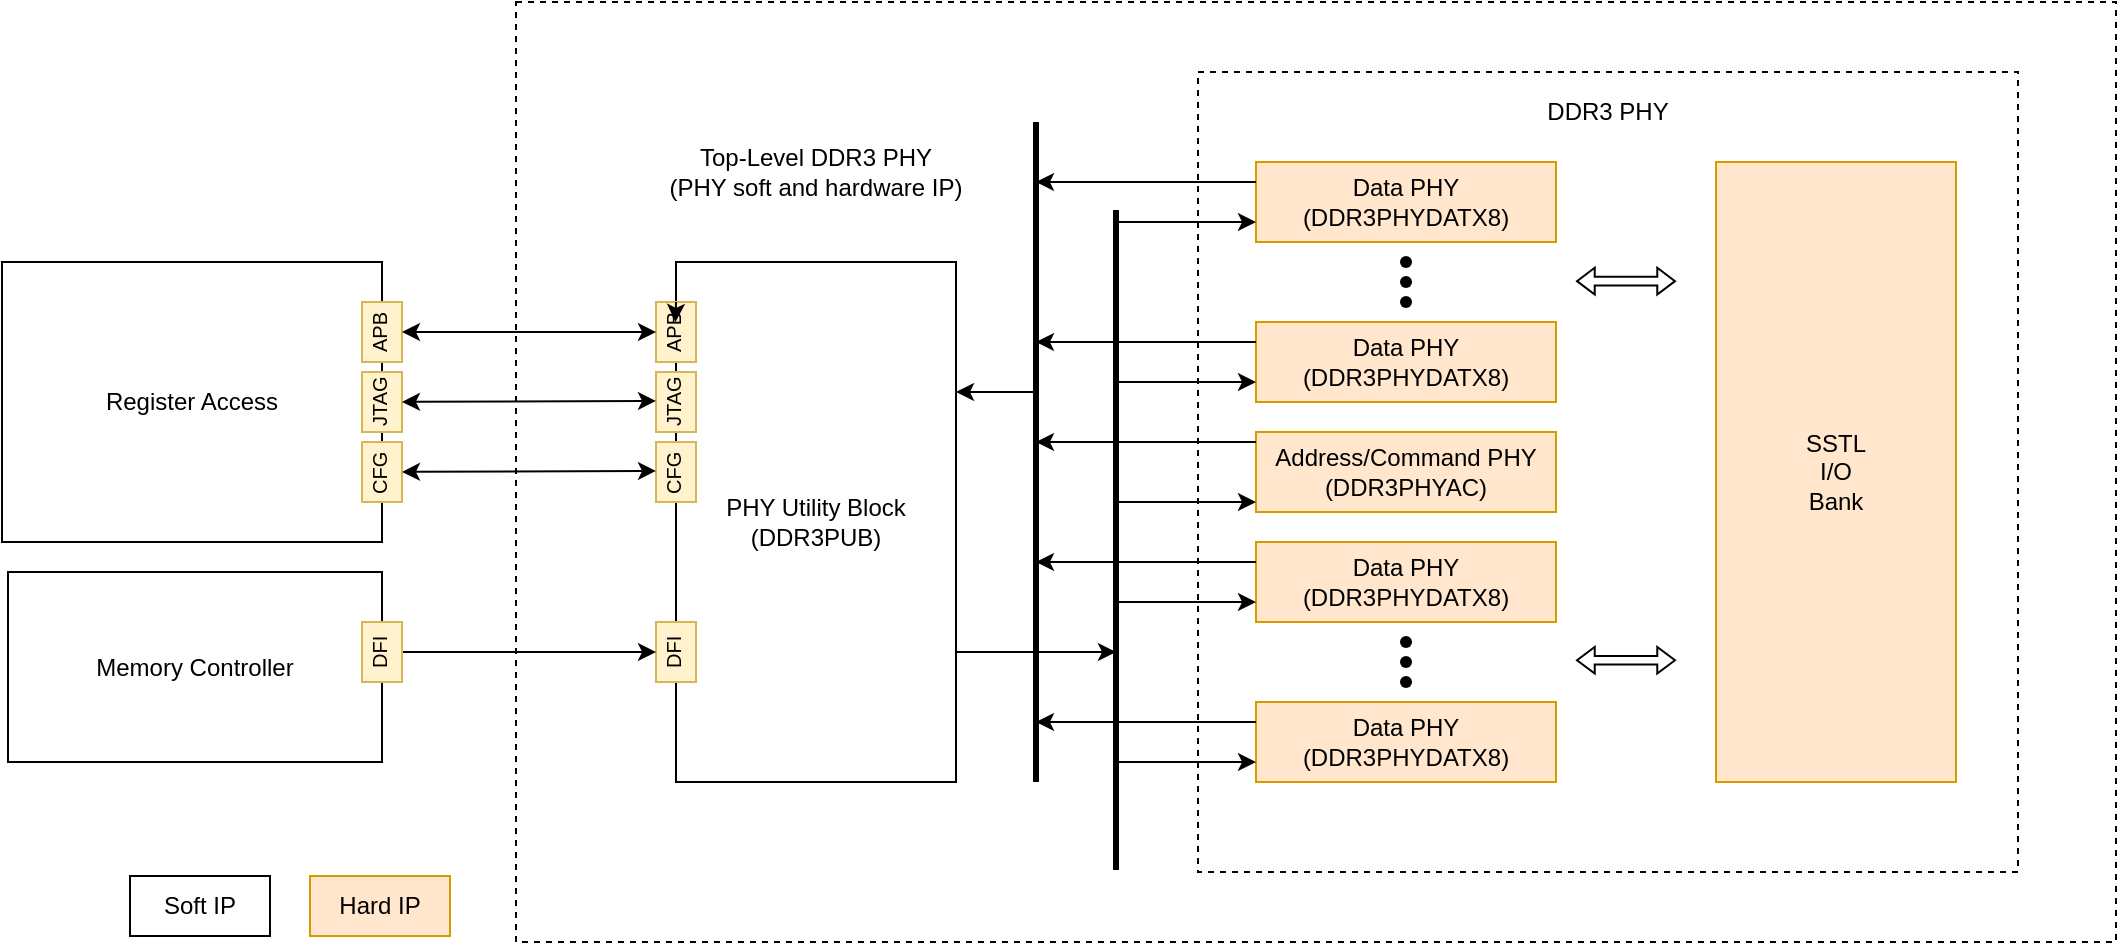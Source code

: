 <mxfile version="24.3.1" type="github" pages="2">
  <diagram name="DDR3 PHY" id="UruX_jtSdORVsxLQnjOW">
    <mxGraphModel dx="1995" dy="600" grid="1" gridSize="10" guides="1" tooltips="1" connect="1" arrows="1" fold="1" page="1" pageScale="1" pageWidth="827" pageHeight="1169" math="0" shadow="0">
      <root>
        <mxCell id="0" />
        <mxCell id="1" parent="0" />
        <mxCell id="sAQjgRgPTUwADLjQuwZJ-1" value="&lt;div style=&quot;margin-top: 0px; margin-bottom: 300px; margin-right: 500px;&quot; align=&quot;center&quot;&gt;Top-Level DDR3 PHY&lt;br&gt;(PHY soft and hardware IP)&lt;/div&gt;" style="rounded=0;whiteSpace=wrap;html=1;metaEdit=0;align=center;dashed=1;" vertex="1" parent="1">
          <mxGeometry x="130" y="80" width="800" height="470" as="geometry" />
        </mxCell>
        <mxCell id="sAQjgRgPTUwADLjQuwZJ-24" value="&lt;div style=&quot;padding-bottom: 360px;&quot; align=&quot;center&quot;&gt;DDR3 PHY&lt;/div&gt;" style="rounded=0;whiteSpace=wrap;html=1;align=center;dashed=1;" vertex="1" parent="1">
          <mxGeometry x="471" y="115" width="410" height="400" as="geometry" />
        </mxCell>
        <mxCell id="sAQjgRgPTUwADLjQuwZJ-2" value="&lt;div&gt;PHY Utility Block&lt;/div&gt;&lt;div&gt;(DDR3PUB)&lt;br&gt;&lt;/div&gt;" style="rounded=0;whiteSpace=wrap;html=1;" vertex="1" parent="1">
          <mxGeometry x="210" y="210" width="140" height="260" as="geometry" />
        </mxCell>
        <mxCell id="sAQjgRgPTUwADLjQuwZJ-3" value="&lt;div&gt;Data PHY&lt;/div&gt;&lt;div&gt;(DDR3PHYDATX8)&lt;br&gt;&lt;/div&gt;" style="rounded=0;whiteSpace=wrap;html=1;fillColor=#ffe6cc;strokeColor=#d79b00;" vertex="1" parent="1">
          <mxGeometry x="500" y="160" width="150" height="40" as="geometry" />
        </mxCell>
        <mxCell id="sAQjgRgPTUwADLjQuwZJ-5" value="&lt;div&gt;Data PHY&lt;/div&gt;&lt;div&gt;(DDR3PHYDATX8)&lt;br&gt;&lt;/div&gt;" style="rounded=0;whiteSpace=wrap;html=1;fillColor=#ffe6cc;strokeColor=#d79b00;" vertex="1" parent="1">
          <mxGeometry x="500" y="240" width="150" height="40" as="geometry" />
        </mxCell>
        <mxCell id="sAQjgRgPTUwADLjQuwZJ-7" value="" style="shape=waypoint;sketch=0;fillStyle=solid;size=6;pointerEvents=1;points=[];fillColor=none;resizable=0;rotatable=0;perimeter=centerPerimeter;snapToPoint=1;" vertex="1" parent="1">
          <mxGeometry x="565" y="200" width="20" height="20" as="geometry" />
        </mxCell>
        <mxCell id="sAQjgRgPTUwADLjQuwZJ-8" value="" style="shape=waypoint;sketch=0;fillStyle=solid;size=6;pointerEvents=1;points=[];fillColor=none;resizable=0;rotatable=0;perimeter=centerPerimeter;snapToPoint=1;" vertex="1" parent="1">
          <mxGeometry x="565" y="210" width="20" height="20" as="geometry" />
        </mxCell>
        <mxCell id="sAQjgRgPTUwADLjQuwZJ-9" value="" style="shape=waypoint;sketch=0;fillStyle=solid;size=6;pointerEvents=1;points=[];fillColor=none;resizable=0;rotatable=0;perimeter=centerPerimeter;snapToPoint=1;" vertex="1" parent="1">
          <mxGeometry x="565" y="220" width="20" height="20" as="geometry" />
        </mxCell>
        <mxCell id="sAQjgRgPTUwADLjQuwZJ-10" value="&lt;div&gt;Address/Command PHY&lt;/div&gt;&lt;div&gt;(DDR3PHYAC)&lt;br&gt;&lt;/div&gt;" style="rounded=0;whiteSpace=wrap;html=1;fillColor=#ffe6cc;strokeColor=#d79b00;" vertex="1" parent="1">
          <mxGeometry x="500" y="295" width="150" height="40" as="geometry" />
        </mxCell>
        <mxCell id="sAQjgRgPTUwADLjQuwZJ-14" value="&lt;div&gt;Data PHY&lt;/div&gt;&lt;div&gt;(DDR3PHYDATX8)&lt;br&gt;&lt;/div&gt;" style="rounded=0;whiteSpace=wrap;html=1;fillColor=#ffe6cc;strokeColor=#d79b00;" vertex="1" parent="1">
          <mxGeometry x="500" y="350" width="150" height="40" as="geometry" />
        </mxCell>
        <mxCell id="sAQjgRgPTUwADLjQuwZJ-15" value="" style="shape=waypoint;sketch=0;fillStyle=solid;size=6;pointerEvents=1;points=[];fillColor=none;resizable=0;rotatable=0;perimeter=centerPerimeter;snapToPoint=1;" vertex="1" parent="1">
          <mxGeometry x="565" y="400" width="20" height="20" as="geometry" />
        </mxCell>
        <mxCell id="sAQjgRgPTUwADLjQuwZJ-16" value="" style="shape=waypoint;sketch=0;fillStyle=solid;size=6;pointerEvents=1;points=[];fillColor=none;resizable=0;rotatable=0;perimeter=centerPerimeter;snapToPoint=1;" vertex="1" parent="1">
          <mxGeometry x="565" y="410" width="20" height="20" as="geometry" />
        </mxCell>
        <mxCell id="sAQjgRgPTUwADLjQuwZJ-17" value="" style="shape=waypoint;sketch=0;fillStyle=solid;size=6;pointerEvents=1;points=[];fillColor=none;resizable=0;rotatable=0;perimeter=centerPerimeter;snapToPoint=1;" vertex="1" parent="1">
          <mxGeometry x="565" y="390" width="20" height="20" as="geometry" />
        </mxCell>
        <mxCell id="sAQjgRgPTUwADLjQuwZJ-20" value="&lt;div&gt;Data PHY&lt;/div&gt;&lt;div&gt;(DDR3PHYDATX8)&lt;br&gt;&lt;/div&gt;" style="rounded=0;whiteSpace=wrap;html=1;fillColor=#ffe6cc;strokeColor=#d79b00;" vertex="1" parent="1">
          <mxGeometry x="500" y="430" width="150" height="40" as="geometry" />
        </mxCell>
        <mxCell id="sAQjgRgPTUwADLjQuwZJ-21" value="&lt;div&gt;SSTL&lt;/div&gt;&lt;div&gt;I/O&lt;/div&gt;&lt;div&gt;Bank&lt;br&gt;&lt;/div&gt;" style="rounded=0;whiteSpace=wrap;html=1;fillColor=#ffe6cc;strokeColor=#d79b00;" vertex="1" parent="1">
          <mxGeometry x="730" y="160" width="120" height="310" as="geometry" />
        </mxCell>
        <mxCell id="sAQjgRgPTUwADLjQuwZJ-22" value="" style="shape=flexArrow;endArrow=classic;startArrow=classic;html=1;rounded=0;endWidth=8;endSize=2.622;startWidth=8;startSize=2.622;width=4.348;" edge="1" parent="1">
          <mxGeometry width="100" height="100" relative="1" as="geometry">
            <mxPoint x="660" y="219.57" as="sourcePoint" />
            <mxPoint x="710" y="219.57" as="targetPoint" />
          </mxGeometry>
        </mxCell>
        <mxCell id="sAQjgRgPTUwADLjQuwZJ-23" value="" style="shape=flexArrow;endArrow=classic;startArrow=classic;html=1;rounded=0;endWidth=8;endSize=2.622;startWidth=8;startSize=2.622;width=4.348;" edge="1" parent="1">
          <mxGeometry width="100" height="100" relative="1" as="geometry">
            <mxPoint x="660" y="409.13" as="sourcePoint" />
            <mxPoint x="710" y="409.13" as="targetPoint" />
          </mxGeometry>
        </mxCell>
        <mxCell id="sAQjgRgPTUwADLjQuwZJ-25" value="" style="endArrow=none;html=1;rounded=0;strokeWidth=3;" edge="1" parent="1">
          <mxGeometry width="50" height="50" relative="1" as="geometry">
            <mxPoint x="390" y="470" as="sourcePoint" />
            <mxPoint x="390" y="140" as="targetPoint" />
          </mxGeometry>
        </mxCell>
        <mxCell id="sAQjgRgPTUwADLjQuwZJ-28" value="" style="endArrow=classic;html=1;rounded=0;exitX=0;exitY=0.25;exitDx=0;exitDy=0;" edge="1" parent="1" source="sAQjgRgPTUwADLjQuwZJ-3">
          <mxGeometry width="50" height="50" relative="1" as="geometry">
            <mxPoint x="420" y="10" as="sourcePoint" />
            <mxPoint x="390" y="170" as="targetPoint" />
          </mxGeometry>
        </mxCell>
        <mxCell id="sAQjgRgPTUwADLjQuwZJ-29" value="" style="endArrow=none;html=1;rounded=0;strokeWidth=3;" edge="1" parent="1">
          <mxGeometry width="50" height="50" relative="1" as="geometry">
            <mxPoint x="430" y="514" as="sourcePoint" />
            <mxPoint x="430" y="184" as="targetPoint" />
          </mxGeometry>
        </mxCell>
        <mxCell id="sAQjgRgPTUwADLjQuwZJ-30" value="" style="endArrow=classic;html=1;rounded=0;exitX=0;exitY=0.25;exitDx=0;exitDy=0;" edge="1" parent="1">
          <mxGeometry width="50" height="50" relative="1" as="geometry">
            <mxPoint x="500" y="250" as="sourcePoint" />
            <mxPoint x="390" y="250" as="targetPoint" />
          </mxGeometry>
        </mxCell>
        <mxCell id="sAQjgRgPTUwADLjQuwZJ-31" value="" style="endArrow=classic;html=1;rounded=0;exitX=0;exitY=0.25;exitDx=0;exitDy=0;" edge="1" parent="1">
          <mxGeometry width="50" height="50" relative="1" as="geometry">
            <mxPoint x="500" y="300" as="sourcePoint" />
            <mxPoint x="390" y="300" as="targetPoint" />
          </mxGeometry>
        </mxCell>
        <mxCell id="sAQjgRgPTUwADLjQuwZJ-32" value="" style="endArrow=classic;html=1;rounded=0;exitX=0;exitY=0.25;exitDx=0;exitDy=0;" edge="1" parent="1">
          <mxGeometry width="50" height="50" relative="1" as="geometry">
            <mxPoint x="500" y="360" as="sourcePoint" />
            <mxPoint x="390" y="360" as="targetPoint" />
          </mxGeometry>
        </mxCell>
        <mxCell id="sAQjgRgPTUwADLjQuwZJ-33" value="" style="endArrow=classic;html=1;rounded=0;exitX=0;exitY=0.25;exitDx=0;exitDy=0;" edge="1" parent="1">
          <mxGeometry width="50" height="50" relative="1" as="geometry">
            <mxPoint x="500" y="440" as="sourcePoint" />
            <mxPoint x="390" y="440" as="targetPoint" />
          </mxGeometry>
        </mxCell>
        <mxCell id="sAQjgRgPTUwADLjQuwZJ-34" value="" style="endArrow=classic;html=1;rounded=0;entryX=1;entryY=0.25;entryDx=0;entryDy=0;" edge="1" parent="1" target="sAQjgRgPTUwADLjQuwZJ-2">
          <mxGeometry width="50" height="50" relative="1" as="geometry">
            <mxPoint x="390" y="275" as="sourcePoint" />
            <mxPoint x="20" y="140" as="targetPoint" />
          </mxGeometry>
        </mxCell>
        <mxCell id="sAQjgRgPTUwADLjQuwZJ-35" value="" style="endArrow=classic;html=1;rounded=0;exitX=1;exitY=0.75;exitDx=0;exitDy=0;" edge="1" parent="1" source="sAQjgRgPTUwADLjQuwZJ-2">
          <mxGeometry width="50" height="50" relative="1" as="geometry">
            <mxPoint x="-20" y="370" as="sourcePoint" />
            <mxPoint x="430" y="405" as="targetPoint" />
          </mxGeometry>
        </mxCell>
        <mxCell id="sAQjgRgPTUwADLjQuwZJ-36" value="" style="endArrow=classic;html=1;rounded=0;entryX=0;entryY=0.75;entryDx=0;entryDy=0;" edge="1" parent="1" target="sAQjgRgPTUwADLjQuwZJ-3">
          <mxGeometry width="50" height="50" relative="1" as="geometry">
            <mxPoint x="430" y="190" as="sourcePoint" />
            <mxPoint x="510" as="targetPoint" />
          </mxGeometry>
        </mxCell>
        <mxCell id="sAQjgRgPTUwADLjQuwZJ-37" value="" style="endArrow=classic;html=1;rounded=0;entryX=0;entryY=0.75;entryDx=0;entryDy=0;" edge="1" parent="1">
          <mxGeometry width="50" height="50" relative="1" as="geometry">
            <mxPoint x="430" y="270" as="sourcePoint" />
            <mxPoint x="500" y="270" as="targetPoint" />
          </mxGeometry>
        </mxCell>
        <mxCell id="sAQjgRgPTUwADLjQuwZJ-38" value="" style="endArrow=classic;html=1;rounded=0;entryX=0;entryY=0.75;entryDx=0;entryDy=0;" edge="1" parent="1">
          <mxGeometry width="50" height="50" relative="1" as="geometry">
            <mxPoint x="430" y="330" as="sourcePoint" />
            <mxPoint x="500" y="330" as="targetPoint" />
          </mxGeometry>
        </mxCell>
        <mxCell id="sAQjgRgPTUwADLjQuwZJ-39" value="" style="endArrow=classic;html=1;rounded=0;entryX=0;entryY=0.75;entryDx=0;entryDy=0;" edge="1" parent="1">
          <mxGeometry width="50" height="50" relative="1" as="geometry">
            <mxPoint x="430" y="380" as="sourcePoint" />
            <mxPoint x="500" y="380" as="targetPoint" />
          </mxGeometry>
        </mxCell>
        <mxCell id="sAQjgRgPTUwADLjQuwZJ-40" value="" style="endArrow=classic;html=1;rounded=0;entryX=0;entryY=0.75;entryDx=0;entryDy=0;" edge="1" parent="1">
          <mxGeometry width="50" height="50" relative="1" as="geometry">
            <mxPoint x="430" y="460" as="sourcePoint" />
            <mxPoint x="500" y="460" as="targetPoint" />
          </mxGeometry>
        </mxCell>
        <mxCell id="sAQjgRgPTUwADLjQuwZJ-41" value="Soft IP" style="rounded=0;whiteSpace=wrap;html=1;" vertex="1" parent="1">
          <mxGeometry x="-63" y="517" width="70" height="30" as="geometry" />
        </mxCell>
        <mxCell id="sAQjgRgPTUwADLjQuwZJ-42" value="Hard IP" style="rounded=0;whiteSpace=wrap;html=1;fillColor=#ffe6cc;strokeColor=#d79b00;" vertex="1" parent="1">
          <mxGeometry x="27" y="517" width="70" height="30" as="geometry" />
        </mxCell>
        <mxCell id="sAQjgRgPTUwADLjQuwZJ-44" value="&lt;font style=&quot;font-size: 10px;&quot;&gt;JTAG&lt;/font&gt;" style="rounded=0;whiteSpace=wrap;html=1;align=center;direction=west;textDirection=vertical-rl;rotation=180;horizontal=1;verticalAlign=middle;" vertex="1" parent="1">
          <mxGeometry x="200" y="265" width="20" height="30" as="geometry" />
        </mxCell>
        <mxCell id="sAQjgRgPTUwADLjQuwZJ-45" value="&lt;font style=&quot;font-size: 10px;&quot;&gt;APB&lt;/font&gt;" style="rounded=0;whiteSpace=wrap;html=1;align=center;direction=west;textDirection=vertical-rl;rotation=180;horizontal=1;verticalAlign=middle;fillColor=#fff2cc;strokeColor=#d6b656;" vertex="1" parent="1">
          <mxGeometry x="200" y="230" width="20" height="30" as="geometry" />
        </mxCell>
        <mxCell id="sAQjgRgPTUwADLjQuwZJ-46" value="&lt;font style=&quot;font-size: 10px;&quot;&gt;JTAG&lt;/font&gt;" style="rounded=0;whiteSpace=wrap;html=1;align=center;direction=west;textDirection=vertical-rl;rotation=180;horizontal=1;verticalAlign=middle;fillColor=#fff2cc;strokeColor=#d6b656;" vertex="1" parent="1">
          <mxGeometry x="200" y="265" width="20" height="30" as="geometry" />
        </mxCell>
        <mxCell id="sAQjgRgPTUwADLjQuwZJ-47" value="&lt;font style=&quot;font-size: 10px;&quot;&gt;CFG&lt;/font&gt;" style="rounded=0;whiteSpace=wrap;html=1;align=center;direction=west;textDirection=vertical-rl;rotation=180;horizontal=1;verticalAlign=middle;fillColor=#fff2cc;strokeColor=#d6b656;" vertex="1" parent="1">
          <mxGeometry x="200" y="300" width="20" height="30" as="geometry" />
        </mxCell>
        <mxCell id="sAQjgRgPTUwADLjQuwZJ-48" value="&lt;font style=&quot;font-size: 10px;&quot;&gt;DFI&lt;/font&gt;" style="rounded=0;whiteSpace=wrap;html=1;align=center;direction=west;textDirection=vertical-rl;rotation=180;horizontal=1;verticalAlign=middle;fillColor=#fff2cc;strokeColor=#d6b656;" vertex="1" parent="1">
          <mxGeometry x="200" y="390" width="20" height="30" as="geometry" />
        </mxCell>
        <mxCell id="sAQjgRgPTUwADLjQuwZJ-49" value="Register Access" style="rounded=0;whiteSpace=wrap;html=1;" vertex="1" parent="1">
          <mxGeometry x="-127" y="210" width="190" height="140" as="geometry" />
        </mxCell>
        <mxCell id="sAQjgRgPTUwADLjQuwZJ-50" value="&lt;font style=&quot;font-size: 10px;&quot;&gt;APB&lt;/font&gt;" style="rounded=0;whiteSpace=wrap;html=1;align=center;direction=west;textDirection=vertical-rl;rotation=180;horizontal=1;verticalAlign=middle;fillColor=#fff2cc;strokeColor=#d6b656;" vertex="1" parent="1">
          <mxGeometry x="53" y="230" width="20" height="30" as="geometry" />
        </mxCell>
        <mxCell id="sAQjgRgPTUwADLjQuwZJ-51" value="&lt;font style=&quot;font-size: 10px;&quot;&gt;JTAG&lt;/font&gt;" style="rounded=0;whiteSpace=wrap;html=1;align=center;direction=west;textDirection=vertical-rl;rotation=180;horizontal=1;verticalAlign=middle;fillColor=#fff2cc;strokeColor=#d6b656;" vertex="1" parent="1">
          <mxGeometry x="53" y="265" width="20" height="30" as="geometry" />
        </mxCell>
        <mxCell id="sAQjgRgPTUwADLjQuwZJ-52" value="&lt;font style=&quot;font-size: 10px;&quot;&gt;CFG&lt;/font&gt;" style="rounded=0;whiteSpace=wrap;html=1;align=center;direction=west;textDirection=vertical-rl;rotation=180;horizontal=1;verticalAlign=middle;fillColor=#fff2cc;strokeColor=#d6b656;" vertex="1" parent="1">
          <mxGeometry x="53" y="300" width="20" height="30" as="geometry" />
        </mxCell>
        <mxCell id="sAQjgRgPTUwADLjQuwZJ-53" value="" style="endArrow=classic;startArrow=classic;html=1;rounded=0;entryX=0;entryY=0.5;entryDx=0;entryDy=0;exitX=1;exitY=0.5;exitDx=0;exitDy=0;" edge="1" parent="1" source="sAQjgRgPTUwADLjQuwZJ-50" target="sAQjgRgPTUwADLjQuwZJ-45">
          <mxGeometry width="50" height="50" relative="1" as="geometry">
            <mxPoint x="-40" y="80" as="sourcePoint" />
            <mxPoint x="10" y="30" as="targetPoint" />
          </mxGeometry>
        </mxCell>
        <mxCell id="sAQjgRgPTUwADLjQuwZJ-54" value="" style="endArrow=classic;startArrow=classic;html=1;rounded=0;entryX=0;entryY=0.5;entryDx=0;entryDy=0;" edge="1" parent="1" source="sAQjgRgPTUwADLjQuwZJ-51">
          <mxGeometry width="50" height="50" relative="1" as="geometry">
            <mxPoint x="90" y="279.44" as="sourcePoint" />
            <mxPoint x="200" y="279.44" as="targetPoint" />
          </mxGeometry>
        </mxCell>
        <mxCell id="sAQjgRgPTUwADLjQuwZJ-55" value="" style="endArrow=classic;startArrow=classic;html=1;rounded=0;entryX=0;entryY=0.5;entryDx=0;entryDy=0;" edge="1" parent="1" source="sAQjgRgPTUwADLjQuwZJ-52">
          <mxGeometry width="50" height="50" relative="1" as="geometry">
            <mxPoint x="90" y="314" as="sourcePoint" />
            <mxPoint x="200" y="314.44" as="targetPoint" />
          </mxGeometry>
        </mxCell>
        <mxCell id="sAQjgRgPTUwADLjQuwZJ-56" value="Memory Controller" style="rounded=0;whiteSpace=wrap;html=1;" vertex="1" parent="1">
          <mxGeometry x="-124" y="365" width="187" height="95" as="geometry" />
        </mxCell>
        <mxCell id="sAQjgRgPTUwADLjQuwZJ-58" value="" style="edgeStyle=orthogonalEdgeStyle;rounded=0;orthogonalLoop=1;jettySize=auto;html=1;entryX=0;entryY=0.5;entryDx=0;entryDy=0;" edge="1" parent="1" source="sAQjgRgPTUwADLjQuwZJ-57" target="sAQjgRgPTUwADLjQuwZJ-48">
          <mxGeometry relative="1" as="geometry" />
        </mxCell>
        <mxCell id="sAQjgRgPTUwADLjQuwZJ-57" value="&lt;font style=&quot;font-size: 10px;&quot;&gt;DFI&lt;/font&gt;" style="rounded=0;whiteSpace=wrap;html=1;align=center;direction=west;textDirection=vertical-rl;rotation=180;horizontal=1;verticalAlign=middle;fillColor=#fff2cc;strokeColor=#d6b656;" vertex="1" parent="1">
          <mxGeometry x="53" y="390" width="20" height="30" as="geometry" />
        </mxCell>
        <mxCell id="c7NHkah5Q34qATCRa7vS-1" style="edgeStyle=orthogonalEdgeStyle;rounded=0;orthogonalLoop=1;jettySize=auto;html=1;exitX=0.5;exitY=0;exitDx=0;exitDy=0;entryX=0.488;entryY=0.333;entryDx=0;entryDy=0;entryPerimeter=0;" edge="1" parent="1" source="sAQjgRgPTUwADLjQuwZJ-45" target="sAQjgRgPTUwADLjQuwZJ-45">
          <mxGeometry relative="1" as="geometry" />
        </mxCell>
      </root>
    </mxGraphModel>
  </diagram>
  <diagram id="DuDkJxmGSpIwg8dUUB0R" name="DDR3 PUB">
    <mxGraphModel dx="1115" dy="573" grid="1" gridSize="10" guides="1" tooltips="1" connect="1" arrows="1" fold="1" page="1" pageScale="1" pageWidth="850" pageHeight="1100" math="0" shadow="0">
      <root>
        <mxCell id="0" />
        <mxCell id="1" parent="0" />
        <mxCell id="BBfoYdX2BD2s7KUMBHFl-1" value="&lt;div style=&quot;padding-top: 10px;&quot; align=&quot;center&quot;&gt;PHY Utility Block (PUB)&lt;/div&gt;" style="rounded=0;whiteSpace=wrap;html=1;verticalAlign=top;align=center;" vertex="1" parent="1">
          <mxGeometry x="170" y="80" width="610" height="430" as="geometry" />
        </mxCell>
        <mxCell id="BBfoYdX2BD2s7KUMBHFl-2" value="&lt;div&gt;Configuration&lt;/div&gt;&lt;div&gt;Registers&lt;br&gt;&lt;/div&gt;" style="rounded=0;whiteSpace=wrap;html=1;" vertex="1" parent="1">
          <mxGeometry x="415" y="130" width="120" height="50" as="geometry" />
        </mxCell>
        <mxCell id="BBfoYdX2BD2s7KUMBHFl-8" value="Initialization" style="rounded=0;whiteSpace=wrap;html=1;" vertex="1" parent="1">
          <mxGeometry x="230" y="240" width="120" height="40" as="geometry" />
        </mxCell>
        <mxCell id="BBfoYdX2BD2s7KUMBHFl-12" value="&lt;div&gt;Command&lt;/div&gt;&lt;div&gt;Scheduler&lt;br&gt;&lt;/div&gt;" style="rounded=0;whiteSpace=wrap;html=1;" vertex="1" parent="1">
          <mxGeometry x="415" y="240" width="120" height="190" as="geometry" />
        </mxCell>
        <mxCell id="BBfoYdX2BD2s7KUMBHFl-13" value="DFI" style="rounded=0;whiteSpace=wrap;html=1;" vertex="1" parent="1">
          <mxGeometry x="610" y="277" width="120" height="115" as="geometry" />
        </mxCell>
        <mxCell id="gnIbY4Nwv_cMFJ-ta5hL-1" value="&lt;font style=&quot;font-size: 10px;&quot;&gt;APB&lt;/font&gt;" style="rounded=0;whiteSpace=wrap;html=1;align=center;direction=west;textDirection=vertical-rl;rotation=180;horizontal=1;verticalAlign=middle;fillColor=#fff2cc;strokeColor=#d6b656;" vertex="1" parent="1">
          <mxGeometry x="160" y="100" width="20" height="30" as="geometry" />
        </mxCell>
        <mxCell id="gnIbY4Nwv_cMFJ-ta5hL-2" value="&lt;font style=&quot;font-size: 10px;&quot;&gt;JTAG&lt;/font&gt;" style="rounded=0;whiteSpace=wrap;html=1;align=center;direction=west;textDirection=vertical-rl;rotation=180;horizontal=1;verticalAlign=middle;fillColor=#fff2cc;strokeColor=#d6b656;" vertex="1" parent="1">
          <mxGeometry x="160" y="140" width="20" height="30" as="geometry" />
        </mxCell>
        <mxCell id="gnIbY4Nwv_cMFJ-ta5hL-3" value="&lt;font style=&quot;font-size: 10px;&quot;&gt;CFG&lt;/font&gt;" style="rounded=0;whiteSpace=wrap;html=1;align=center;direction=west;textDirection=vertical-rl;rotation=180;horizontal=1;verticalAlign=middle;fillColor=#fff2cc;strokeColor=#d6b656;" vertex="1" parent="1">
          <mxGeometry x="160" y="180" width="20" height="30" as="geometry" />
        </mxCell>
        <mxCell id="gnIbY4Nwv_cMFJ-ta5hL-4" value="&lt;font style=&quot;font-size: 10px;&quot;&gt;DFI&lt;/font&gt;" style="rounded=0;whiteSpace=wrap;html=1;align=center;direction=west;textDirection=vertical-rl;rotation=180;horizontal=1;verticalAlign=middle;fillColor=#fff2cc;strokeColor=#d6b656;" vertex="1" parent="1">
          <mxGeometry x="160" y="460" width="20" height="30" as="geometry" />
        </mxCell>
        <mxCell id="gnIbY4Nwv_cMFJ-ta5hL-5" value="Data Training" style="rounded=0;whiteSpace=wrap;html=1;" vertex="1" parent="1">
          <mxGeometry x="230" y="290" width="120" height="40" as="geometry" />
        </mxCell>
        <mxCell id="gnIbY4Nwv_cMFJ-ta5hL-6" value="BIST" style="rounded=0;whiteSpace=wrap;html=1;" vertex="1" parent="1">
          <mxGeometry x="230" y="340" width="120" height="40" as="geometry" />
        </mxCell>
        <mxCell id="gnIbY4Nwv_cMFJ-ta5hL-7" value="DRAM Command Unit" style="rounded=0;whiteSpace=wrap;html=1;" vertex="1" parent="1">
          <mxGeometry x="230" y="390" width="120" height="40" as="geometry" />
        </mxCell>
        <mxCell id="gnIbY4Nwv_cMFJ-ta5hL-8" value="" style="endArrow=none;html=1;rounded=0;strokeWidth=3;" edge="1" parent="1">
          <mxGeometry width="50" height="50" relative="1" as="geometry">
            <mxPoint x="289.5" y="210" as="sourcePoint" />
            <mxPoint x="289.5" y="100" as="targetPoint" />
          </mxGeometry>
        </mxCell>
        <mxCell id="BElFiuEGJX8U0KGb_blj-1" value="" style="endArrow=classic;startArrow=classic;html=1;rounded=0;" edge="1" parent="1">
          <mxGeometry width="50" height="50" relative="1" as="geometry">
            <mxPoint x="180" y="114.6" as="sourcePoint" />
            <mxPoint x="290" y="115.1" as="targetPoint" />
          </mxGeometry>
        </mxCell>
        <mxCell id="BElFiuEGJX8U0KGb_blj-2" value="" style="endArrow=classic;startArrow=classic;html=1;rounded=0;" edge="1" parent="1">
          <mxGeometry width="50" height="50" relative="1" as="geometry">
            <mxPoint x="180" y="154.6" as="sourcePoint" />
            <mxPoint x="290" y="155.1" as="targetPoint" />
          </mxGeometry>
        </mxCell>
        <mxCell id="BElFiuEGJX8U0KGb_blj-3" value="" style="endArrow=classic;startArrow=classic;html=1;rounded=0;" edge="1" parent="1">
          <mxGeometry width="50" height="50" relative="1" as="geometry">
            <mxPoint x="180" y="194.6" as="sourcePoint" />
            <mxPoint x="290" y="195.1" as="targetPoint" />
          </mxGeometry>
        </mxCell>
        <mxCell id="BElFiuEGJX8U0KGb_blj-4" value="" style="endArrow=classic;startArrow=classic;html=1;rounded=0;entryX=0;entryY=0.5;entryDx=0;entryDy=0;" edge="1" parent="1" target="BBfoYdX2BD2s7KUMBHFl-2">
          <mxGeometry width="50" height="50" relative="1" as="geometry">
            <mxPoint x="290" y="154.6" as="sourcePoint" />
            <mxPoint x="400" y="155.1" as="targetPoint" />
          </mxGeometry>
        </mxCell>
        <mxCell id="BElFiuEGJX8U0KGb_blj-5" value="" style="endArrow=classic;html=1;rounded=0;" edge="1" parent="1">
          <mxGeometry width="50" height="50" relative="1" as="geometry">
            <mxPoint x="535" y="154.6" as="sourcePoint" />
            <mxPoint x="810" y="155" as="targetPoint" />
          </mxGeometry>
        </mxCell>
        <mxCell id="BElFiuEGJX8U0KGb_blj-6" value="" style="endArrow=classic;html=1;rounded=0;" edge="1" parent="1">
          <mxGeometry width="50" height="50" relative="1" as="geometry">
            <mxPoint x="474.6" y="180" as="sourcePoint" />
            <mxPoint x="475" y="200" as="targetPoint" />
          </mxGeometry>
        </mxCell>
        <mxCell id="BElFiuEGJX8U0KGb_blj-7" value="" style="endArrow=classic;html=1;rounded=0;entryX=0.5;entryY=1;entryDx=0;entryDy=0;exitX=1;exitY=0.25;exitDx=0;exitDy=0;" edge="1" parent="1" source="gnIbY4Nwv_cMFJ-ta5hL-4" target="BBfoYdX2BD2s7KUMBHFl-12">
          <mxGeometry width="50" height="50" relative="1" as="geometry">
            <mxPoint x="180" y="474.6" as="sourcePoint" />
            <mxPoint x="240" y="474.6" as="targetPoint" />
            <Array as="points">
              <mxPoint x="475" y="468" />
            </Array>
          </mxGeometry>
        </mxCell>
        <mxCell id="BElFiuEGJX8U0KGb_blj-8" value="" style="endArrow=classic;html=1;rounded=0;exitX=0.5;exitY=1;exitDx=0;exitDy=0;entryX=1;entryY=0.75;entryDx=0;entryDy=0;" edge="1" parent="1" source="BBfoYdX2BD2s7KUMBHFl-13" target="gnIbY4Nwv_cMFJ-ta5hL-4">
          <mxGeometry width="50" height="50" relative="1" as="geometry">
            <mxPoint x="370" y="600" as="sourcePoint" />
            <mxPoint x="420" y="550" as="targetPoint" />
            <Array as="points">
              <mxPoint x="670" y="483" />
            </Array>
          </mxGeometry>
        </mxCell>
        <mxCell id="BElFiuEGJX8U0KGb_blj-9" value="" style="endArrow=classic;html=1;rounded=0;entryX=0.015;entryY=0.104;entryDx=0;entryDy=0;entryPerimeter=0;" edge="1" parent="1" target="BBfoYdX2BD2s7KUMBHFl-12">
          <mxGeometry width="50" height="50" relative="1" as="geometry">
            <mxPoint x="350" y="260" as="sourcePoint" />
            <mxPoint x="400" y="210" as="targetPoint" />
            <Array as="points">
              <mxPoint x="390" y="260" />
            </Array>
          </mxGeometry>
        </mxCell>
        <mxCell id="BElFiuEGJX8U0KGb_blj-10" value="" style="endArrow=classic;html=1;rounded=0;" edge="1" parent="1" source="gnIbY4Nwv_cMFJ-ta5hL-5">
          <mxGeometry width="50" height="50" relative="1" as="geometry">
            <mxPoint x="355" y="310" as="sourcePoint" />
            <mxPoint x="415" y="310" as="targetPoint" />
          </mxGeometry>
        </mxCell>
        <mxCell id="BElFiuEGJX8U0KGb_blj-11" value="" style="endArrow=classic;html=1;rounded=0;entryX=0.008;entryY=0.635;entryDx=0;entryDy=0;entryPerimeter=0;" edge="1" parent="1" target="BBfoYdX2BD2s7KUMBHFl-12">
          <mxGeometry width="50" height="50" relative="1" as="geometry">
            <mxPoint x="350" y="360" as="sourcePoint" />
            <mxPoint x="400" y="310" as="targetPoint" />
          </mxGeometry>
        </mxCell>
        <mxCell id="BElFiuEGJX8U0KGb_blj-12" value="" style="endArrow=classic;html=1;rounded=0;entryX=0.008;entryY=0.893;entryDx=0;entryDy=0;entryPerimeter=0;" edge="1" parent="1" target="BBfoYdX2BD2s7KUMBHFl-12">
          <mxGeometry width="50" height="50" relative="1" as="geometry">
            <mxPoint x="350" y="410" as="sourcePoint" />
            <mxPoint x="400" y="360" as="targetPoint" />
          </mxGeometry>
        </mxCell>
        <mxCell id="BElFiuEGJX8U0KGb_blj-13" value="" style="endArrow=classic;html=1;rounded=0;exitX=1;exitY=0.5;exitDx=0;exitDy=0;entryX=0;entryY=0.5;entryDx=0;entryDy=0;" edge="1" parent="1" source="BBfoYdX2BD2s7KUMBHFl-12" target="BBfoYdX2BD2s7KUMBHFl-13">
          <mxGeometry width="50" height="50" relative="1" as="geometry">
            <mxPoint x="1040" y="270" as="sourcePoint" />
            <mxPoint x="1090" y="220" as="targetPoint" />
          </mxGeometry>
        </mxCell>
        <mxCell id="BElFiuEGJX8U0KGb_blj-15" value="" style="endArrow=classic;html=1;rounded=0;" edge="1" parent="1">
          <mxGeometry width="50" height="50" relative="1" as="geometry">
            <mxPoint x="730" y="319.55" as="sourcePoint" />
            <mxPoint x="810" y="319.55" as="targetPoint" />
          </mxGeometry>
        </mxCell>
        <mxCell id="BElFiuEGJX8U0KGb_blj-16" value="" style="endArrow=classic;html=1;rounded=0;entryX=1;entryY=0.75;entryDx=0;entryDy=0;" edge="1" parent="1">
          <mxGeometry width="50" height="50" relative="1" as="geometry">
            <mxPoint x="810" y="347" as="sourcePoint" />
            <mxPoint x="730" y="347.25" as="targetPoint" />
          </mxGeometry>
        </mxCell>
      </root>
    </mxGraphModel>
  </diagram>
</mxfile>
